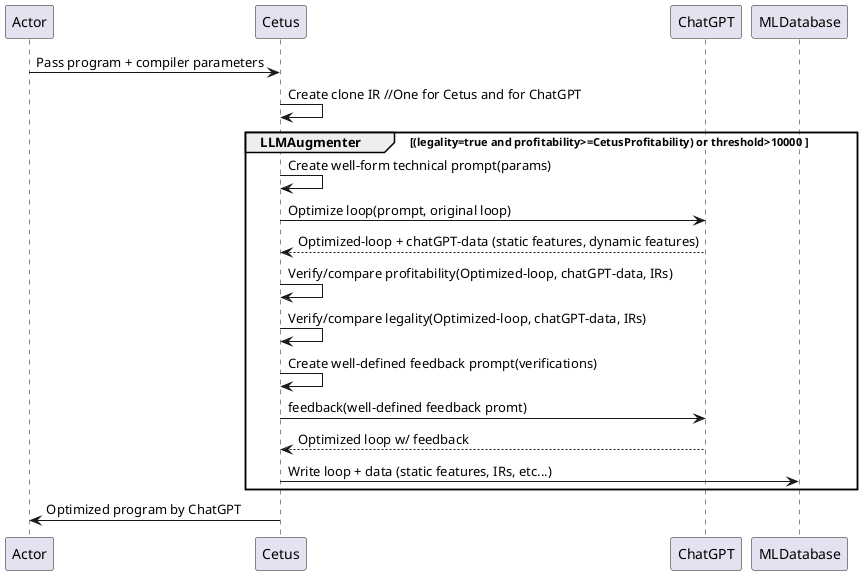 @startuml
Actor -> Cetus: Pass program + compiler parameters
Cetus -> Cetus: Create clone IR //One for Cetus and for ChatGPT
group LLMAugmenter [(legality=true and profitability>=CetusProfitability) or threshold>10000 ] 
    Cetus -> Cetus: Create well-form technical prompt(params)
    Cetus -> ChatGPT: Optimize loop(prompt, original loop)
    ChatGPT --> Cetus: Optimized-loop + chatGPT-data (static features, dynamic features)
    Cetus -> Cetus: Verify/compare profitability(Optimized-loop, chatGPT-data, IRs)
    Cetus -> Cetus: Verify/compare legality(Optimized-loop, chatGPT-data, IRs)
    Cetus -> Cetus: Create well-defined feedback prompt(verifications)
    Cetus -> ChatGPT: feedback(well-defined feedback promt)
    ChatGPT --> Cetus: Optimized loop w/ feedback
    Cetus -> MLDatabase: Write loop + data (static features, IRs, etc...)
end
Cetus -> Actor: Optimized program by ChatGPT
@enduml